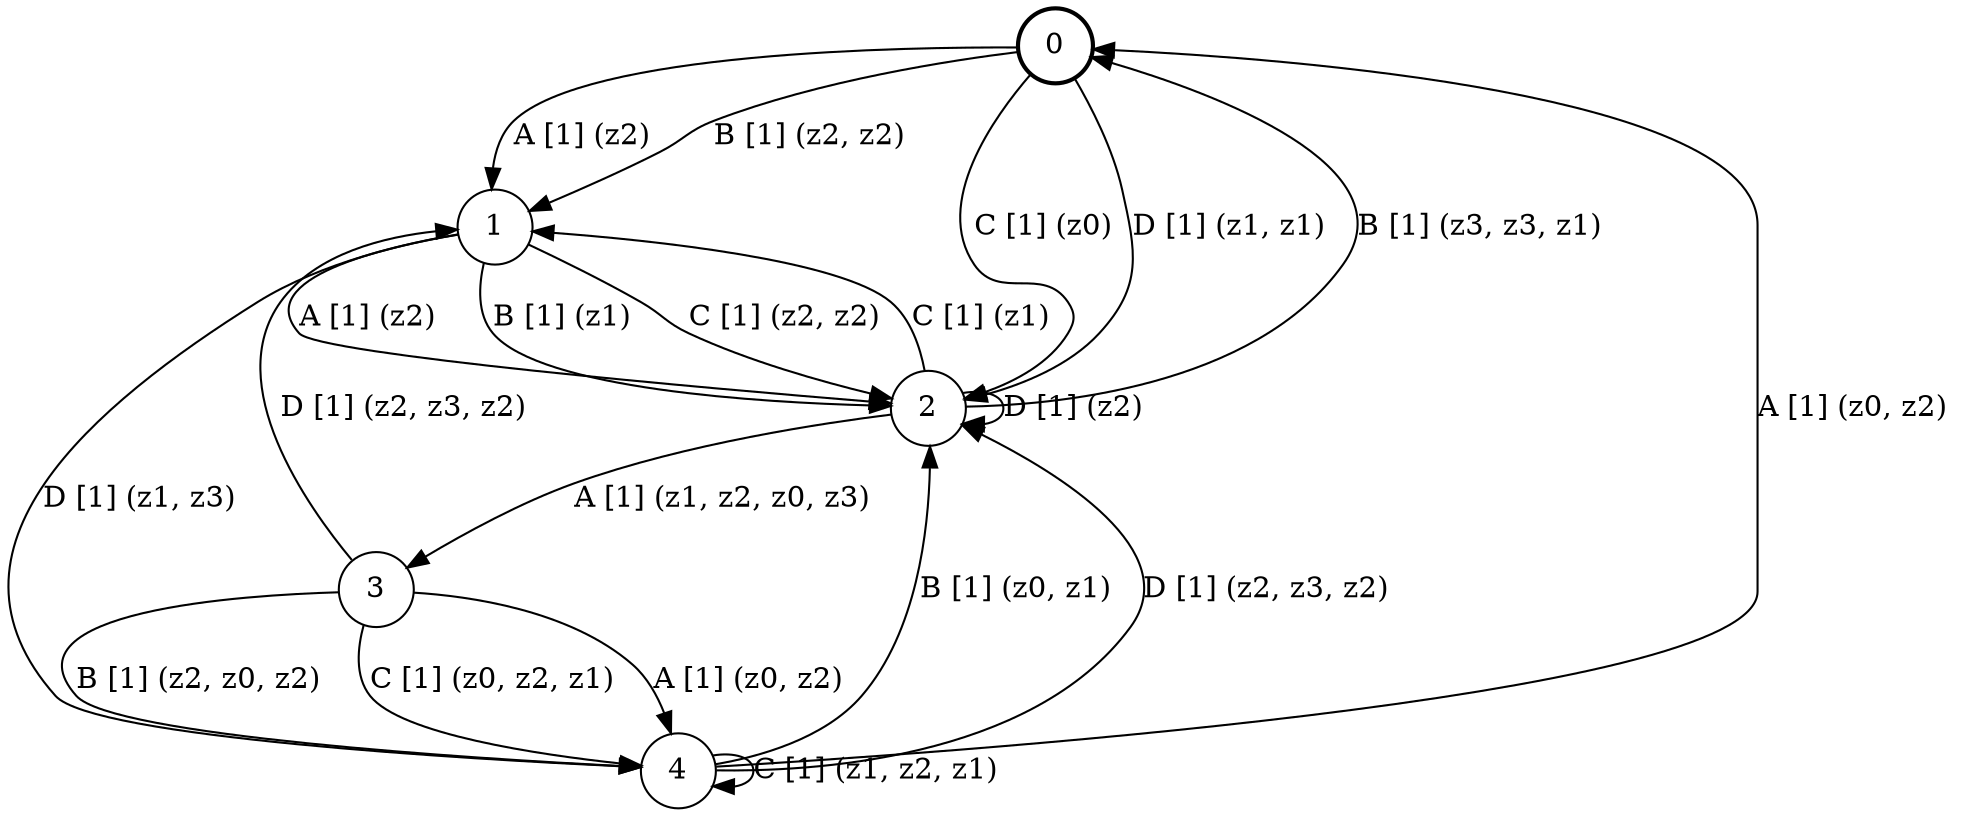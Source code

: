 # generated file, don't try to modify
# command: dot -Tpng <filename> > tree.png
digraph Automaton {
    node [shape = circle];
    0 [style = "bold"];
    0 -> 1 [label = "A [1] (z2) "];
    0 -> 1 [label = "B [1] (z2, z2) "];
    0 -> 2 [label = "C [1] (z0) "];
    0 -> 2 [label = "D [1] (z1, z1) "];
    1 -> 2 [label = "A [1] (z2) "];
    1 -> 2 [label = "B [1] (z1) "];
    1 -> 2 [label = "C [1] (z2, z2) "];
    1 -> 4 [label = "D [1] (z1, z3) "];
    2 -> 3 [label = "A [1] (z1, z2, z0, z3) "];
    2 -> 0 [label = "B [1] (z3, z3, z1) "];
    2 -> 1 [label = "C [1] (z1) "];
    2 -> 2 [label = "D [1] (z2) "];
    3 -> 4 [label = "A [1] (z0, z2) "];
    3 -> 4 [label = "B [1] (z2, z0, z2) "];
    3 -> 4 [label = "C [1] (z0, z2, z1) "];
    3 -> 1 [label = "D [1] (z2, z3, z2) "];
    4 -> 0 [label = "A [1] (z0, z2) "];
    4 -> 2 [label = "B [1] (z0, z1) "];
    4 -> 4 [label = "C [1] (z1, z2, z1) "];
    4 -> 2 [label = "D [1] (z2, z3, z2) "];
}

